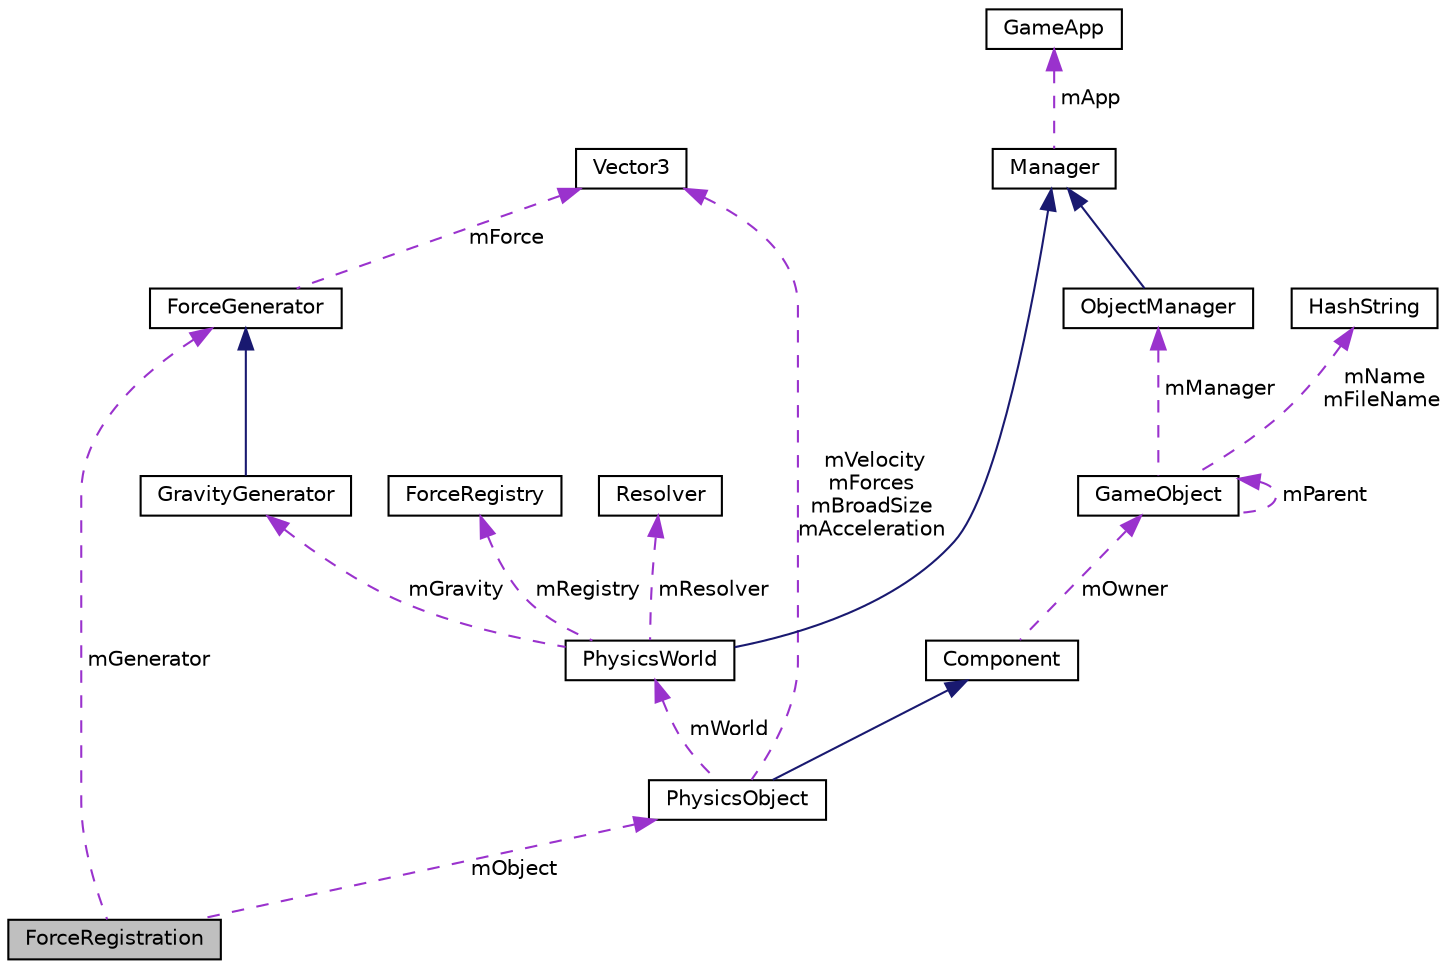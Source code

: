 digraph "ForceRegistration"
{
  edge [fontname="Helvetica",fontsize="10",labelfontname="Helvetica",labelfontsize="10"];
  node [fontname="Helvetica",fontsize="10",shape=record];
  Node1 [label="ForceRegistration",height=0.2,width=0.4,color="black", fillcolor="grey75", style="filled", fontcolor="black"];
  Node2 -> Node1 [dir="back",color="darkorchid3",fontsize="10",style="dashed",label=" mGenerator" ,fontname="Helvetica"];
  Node2 [label="ForceGenerator",height=0.2,width=0.4,color="black", fillcolor="white", style="filled",URL="$classForceGenerator.html"];
  Node3 -> Node2 [dir="back",color="darkorchid3",fontsize="10",style="dashed",label=" mForce" ,fontname="Helvetica"];
  Node3 [label="Vector3",height=0.2,width=0.4,color="black", fillcolor="white", style="filled",URL="$structVector3.html"];
  Node4 -> Node1 [dir="back",color="darkorchid3",fontsize="10",style="dashed",label=" mObject" ,fontname="Helvetica"];
  Node4 [label="PhysicsObject",height=0.2,width=0.4,color="black", fillcolor="white", style="filled",URL="$classPhysicsObject.html"];
  Node5 -> Node4 [dir="back",color="midnightblue",fontsize="10",style="solid",fontname="Helvetica"];
  Node5 [label="Component",height=0.2,width=0.4,color="black", fillcolor="white", style="filled",URL="$classComponent.html"];
  Node6 -> Node5 [dir="back",color="darkorchid3",fontsize="10",style="dashed",label=" mOwner" ,fontname="Helvetica"];
  Node6 [label="GameObject",height=0.2,width=0.4,color="black", fillcolor="white", style="filled",URL="$classGameObject.html"];
  Node6 -> Node6 [dir="back",color="darkorchid3",fontsize="10",style="dashed",label=" mParent" ,fontname="Helvetica"];
  Node7 -> Node6 [dir="back",color="darkorchid3",fontsize="10",style="dashed",label=" mManager" ,fontname="Helvetica"];
  Node7 [label="ObjectManager",height=0.2,width=0.4,color="black", fillcolor="white", style="filled",URL="$classObjectManager.html"];
  Node8 -> Node7 [dir="back",color="midnightblue",fontsize="10",style="solid",fontname="Helvetica"];
  Node8 [label="Manager",height=0.2,width=0.4,color="black", fillcolor="white", style="filled",URL="$classManager.html"];
  Node9 -> Node8 [dir="back",color="darkorchid3",fontsize="10",style="dashed",label=" mApp" ,fontname="Helvetica"];
  Node9 [label="GameApp",height=0.2,width=0.4,color="black", fillcolor="white", style="filled",URL="$classGameApp.html"];
  Node10 -> Node6 [dir="back",color="darkorchid3",fontsize="10",style="dashed",label=" mName\nmFileName" ,fontname="Helvetica"];
  Node10 [label="HashString",height=0.2,width=0.4,color="black", fillcolor="white", style="filled",URL="$classHashString.html"];
  Node11 -> Node4 [dir="back",color="darkorchid3",fontsize="10",style="dashed",label=" mWorld" ,fontname="Helvetica"];
  Node11 [label="PhysicsWorld",height=0.2,width=0.4,color="black", fillcolor="white", style="filled",URL="$classPhysicsWorld.html"];
  Node8 -> Node11 [dir="back",color="midnightblue",fontsize="10",style="solid",fontname="Helvetica"];
  Node12 -> Node11 [dir="back",color="darkorchid3",fontsize="10",style="dashed",label=" mRegistry" ,fontname="Helvetica"];
  Node12 [label="ForceRegistry",height=0.2,width=0.4,color="black", fillcolor="white", style="filled",URL="$classForceRegistry.html"];
  Node13 -> Node11 [dir="back",color="darkorchid3",fontsize="10",style="dashed",label=" mGravity" ,fontname="Helvetica"];
  Node13 [label="GravityGenerator",height=0.2,width=0.4,color="black", fillcolor="white", style="filled",URL="$classGravityGenerator.html"];
  Node2 -> Node13 [dir="back",color="midnightblue",fontsize="10",style="solid",fontname="Helvetica"];
  Node14 -> Node11 [dir="back",color="darkorchid3",fontsize="10",style="dashed",label=" mResolver" ,fontname="Helvetica"];
  Node14 [label="Resolver",height=0.2,width=0.4,color="black", fillcolor="white", style="filled",URL="$classResolver.html"];
  Node3 -> Node4 [dir="back",color="darkorchid3",fontsize="10",style="dashed",label=" mVelocity\nmForces\nmBroadSize\nmAcceleration" ,fontname="Helvetica"];
}
